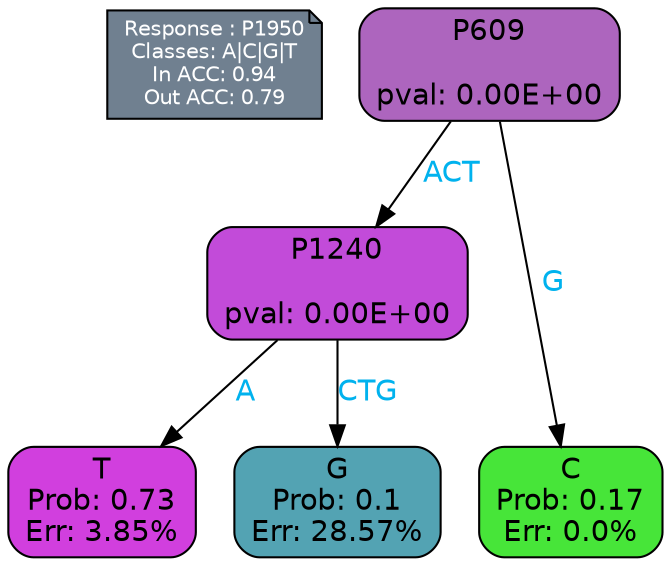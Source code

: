 digraph Tree {
node [shape=box, style="filled, rounded", color="black", fontname=helvetica] ;
graph [ranksep=equally, splines=polylines, bgcolor=transparent, dpi=600] ;
edge [fontname=helvetica] ;
LEGEND [label="Response : P1950
Classes: A|C|G|T
In ACC: 0.94
Out ACC: 0.79
",shape=note,align=left,style=filled,fillcolor="slategray",fontcolor="white",fontsize=10];1 [label="P609

pval: 0.00E+00", fillcolor="#ad65be"] ;
2 [label="P1240

pval: 0.00E+00", fillcolor="#c24bd9"] ;
3 [label="T
Prob: 0.73
Err: 3.85%", fillcolor="#d13fde"] ;
4 [label="G
Prob: 0.1
Err: 28.57%", fillcolor="#53a3b3"] ;
5 [label="C
Prob: 0.17
Err: 0.0%", fillcolor="#47e539"] ;
1 -> 2 [label="ACT",fontcolor=deepskyblue2] ;
1 -> 5 [label="G",fontcolor=deepskyblue2] ;
2 -> 3 [label="A",fontcolor=deepskyblue2] ;
2 -> 4 [label="CTG",fontcolor=deepskyblue2] ;
{rank = same; 3;4;5;}{rank = same; LEGEND;1;}}